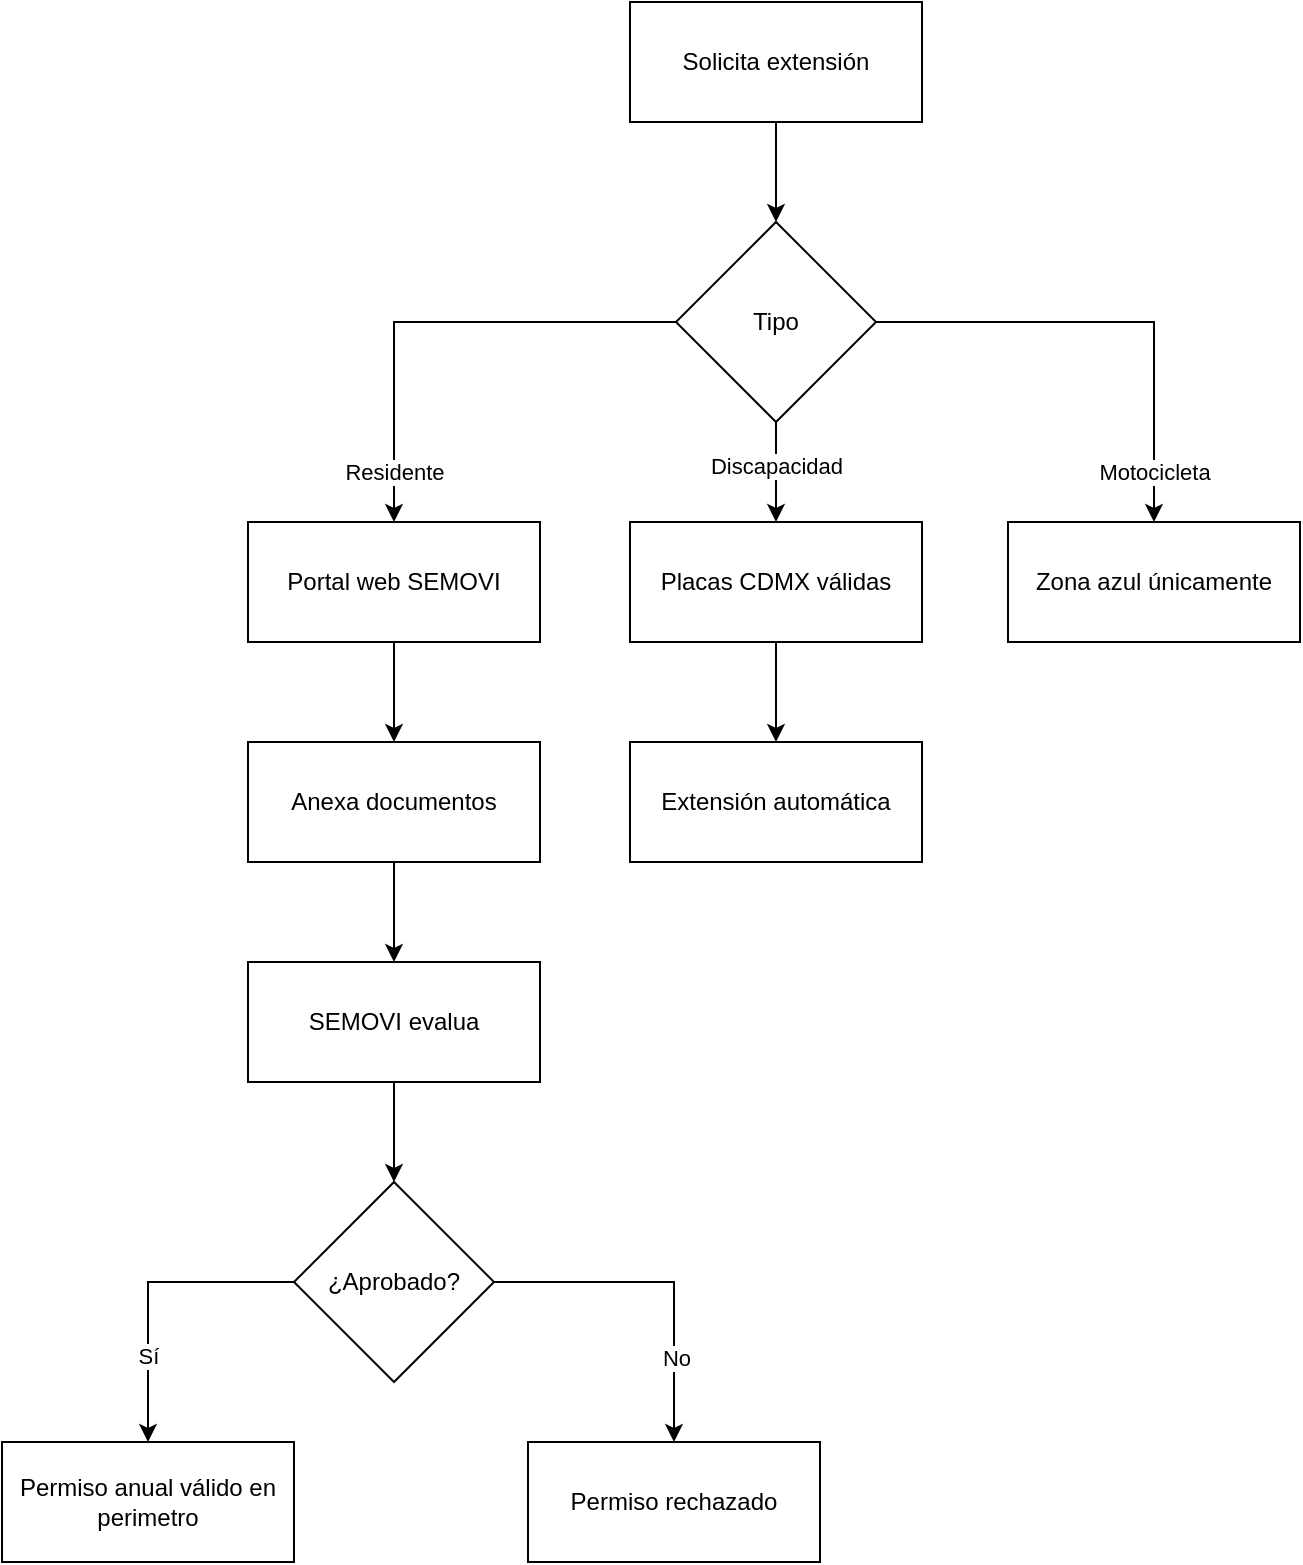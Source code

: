 <mxfile version="28.2.4">
  <diagram name="Página-1" id="UT_l-iig5S8QLGLf5QIV">
    <mxGraphModel grid="1" page="1" gridSize="10" guides="1" tooltips="1" connect="1" arrows="1" fold="1" pageScale="1" pageWidth="827" pageHeight="1169" math="0" shadow="0">
      <root>
        <mxCell id="0" />
        <mxCell id="1" parent="0" />
        <mxCell id="2rXQm52uxJY04BNXVRVj-3" style="edgeStyle=orthogonalEdgeStyle;rounded=0;orthogonalLoop=1;jettySize=auto;html=1;exitX=0.5;exitY=1;exitDx=0;exitDy=0;entryX=0.5;entryY=0;entryDx=0;entryDy=0;" edge="1" parent="1" source="2rXQm52uxJY04BNXVRVj-1" target="2rXQm52uxJY04BNXVRVj-2">
          <mxGeometry relative="1" as="geometry" />
        </mxCell>
        <mxCell id="2rXQm52uxJY04BNXVRVj-1" value="Solicita extensión" style="rounded=0;whiteSpace=wrap;html=1;" vertex="1" parent="1">
          <mxGeometry x="341" y="150" width="146" height="60" as="geometry" />
        </mxCell>
        <mxCell id="2rXQm52uxJY04BNXVRVj-7" style="edgeStyle=orthogonalEdgeStyle;rounded=0;orthogonalLoop=1;jettySize=auto;html=1;exitX=0.5;exitY=1;exitDx=0;exitDy=0;entryX=0.5;entryY=0;entryDx=0;entryDy=0;" edge="1" parent="1" source="2rXQm52uxJY04BNXVRVj-2" target="2rXQm52uxJY04BNXVRVj-4">
          <mxGeometry relative="1" as="geometry" />
        </mxCell>
        <mxCell id="2rXQm52uxJY04BNXVRVj-10" value="Discapacidad" style="edgeLabel;html=1;align=center;verticalAlign=middle;resizable=0;points=[];" connectable="0" vertex="1" parent="2rXQm52uxJY04BNXVRVj-7">
          <mxGeometry x="-0.12" relative="1" as="geometry">
            <mxPoint as="offset" />
          </mxGeometry>
        </mxCell>
        <mxCell id="2rXQm52uxJY04BNXVRVj-8" style="edgeStyle=orthogonalEdgeStyle;rounded=0;orthogonalLoop=1;jettySize=auto;html=1;exitX=0;exitY=0.5;exitDx=0;exitDy=0;entryX=0.5;entryY=0;entryDx=0;entryDy=0;" edge="1" parent="1" source="2rXQm52uxJY04BNXVRVj-2" target="2rXQm52uxJY04BNXVRVj-5">
          <mxGeometry relative="1" as="geometry" />
        </mxCell>
        <mxCell id="2rXQm52uxJY04BNXVRVj-11" value="Residente" style="edgeLabel;html=1;align=center;verticalAlign=middle;resizable=0;points=[];" connectable="0" vertex="1" parent="2rXQm52uxJY04BNXVRVj-8">
          <mxGeometry x="0.792" relative="1" as="geometry">
            <mxPoint as="offset" />
          </mxGeometry>
        </mxCell>
        <mxCell id="2rXQm52uxJY04BNXVRVj-9" style="edgeStyle=orthogonalEdgeStyle;rounded=0;orthogonalLoop=1;jettySize=auto;html=1;exitX=1;exitY=0.5;exitDx=0;exitDy=0;entryX=0.5;entryY=0;entryDx=0;entryDy=0;" edge="1" parent="1" source="2rXQm52uxJY04BNXVRVj-2" target="2rXQm52uxJY04BNXVRVj-6">
          <mxGeometry relative="1" as="geometry" />
        </mxCell>
        <mxCell id="2rXQm52uxJY04BNXVRVj-12" value="Motocicleta" style="edgeLabel;html=1;align=center;verticalAlign=middle;resizable=0;points=[];" connectable="0" vertex="1" parent="2rXQm52uxJY04BNXVRVj-9">
          <mxGeometry x="0.791" relative="1" as="geometry">
            <mxPoint as="offset" />
          </mxGeometry>
        </mxCell>
        <mxCell id="2rXQm52uxJY04BNXVRVj-2" value="Tipo" style="rhombus;whiteSpace=wrap;html=1;" vertex="1" parent="1">
          <mxGeometry x="364" y="260" width="100" height="100" as="geometry" />
        </mxCell>
        <mxCell id="2rXQm52uxJY04BNXVRVj-14" style="edgeStyle=orthogonalEdgeStyle;rounded=0;orthogonalLoop=1;jettySize=auto;html=1;exitX=0.5;exitY=1;exitDx=0;exitDy=0;entryX=0.5;entryY=0;entryDx=0;entryDy=0;" edge="1" parent="1" source="2rXQm52uxJY04BNXVRVj-4" target="2rXQm52uxJY04BNXVRVj-13">
          <mxGeometry relative="1" as="geometry" />
        </mxCell>
        <mxCell id="2rXQm52uxJY04BNXVRVj-4" value="Placas CDMX válidas" style="rounded=0;whiteSpace=wrap;html=1;" vertex="1" parent="1">
          <mxGeometry x="341" y="410" width="146" height="60" as="geometry" />
        </mxCell>
        <mxCell id="2rXQm52uxJY04BNXVRVj-16" style="edgeStyle=orthogonalEdgeStyle;rounded=0;orthogonalLoop=1;jettySize=auto;html=1;exitX=0.5;exitY=1;exitDx=0;exitDy=0;entryX=0.5;entryY=0;entryDx=0;entryDy=0;" edge="1" parent="1" source="2rXQm52uxJY04BNXVRVj-5" target="2rXQm52uxJY04BNXVRVj-15">
          <mxGeometry relative="1" as="geometry" />
        </mxCell>
        <mxCell id="2rXQm52uxJY04BNXVRVj-5" value="Portal web SEMOVI" style="rounded=0;whiteSpace=wrap;html=1;" vertex="1" parent="1">
          <mxGeometry x="150" y="410" width="146" height="60" as="geometry" />
        </mxCell>
        <mxCell id="2rXQm52uxJY04BNXVRVj-6" value="Zona azul únicamente" style="rounded=0;whiteSpace=wrap;html=1;" vertex="1" parent="1">
          <mxGeometry x="530" y="410" width="146" height="60" as="geometry" />
        </mxCell>
        <mxCell id="2rXQm52uxJY04BNXVRVj-13" value="Extensión automática" style="rounded=0;whiteSpace=wrap;html=1;" vertex="1" parent="1">
          <mxGeometry x="341" y="520" width="146" height="60" as="geometry" />
        </mxCell>
        <mxCell id="2rXQm52uxJY04BNXVRVj-19" style="edgeStyle=orthogonalEdgeStyle;rounded=0;orthogonalLoop=1;jettySize=auto;html=1;exitX=0.5;exitY=1;exitDx=0;exitDy=0;entryX=0.5;entryY=0;entryDx=0;entryDy=0;" edge="1" parent="1" source="2rXQm52uxJY04BNXVRVj-15" target="2rXQm52uxJY04BNXVRVj-17">
          <mxGeometry relative="1" as="geometry" />
        </mxCell>
        <mxCell id="2rXQm52uxJY04BNXVRVj-15" value="Anexa documentos" style="rounded=0;whiteSpace=wrap;html=1;" vertex="1" parent="1">
          <mxGeometry x="150" y="520" width="146" height="60" as="geometry" />
        </mxCell>
        <mxCell id="2rXQm52uxJY04BNXVRVj-20" style="edgeStyle=orthogonalEdgeStyle;rounded=0;orthogonalLoop=1;jettySize=auto;html=1;exitX=0.5;exitY=1;exitDx=0;exitDy=0;entryX=0.5;entryY=0;entryDx=0;entryDy=0;" edge="1" parent="1" source="2rXQm52uxJY04BNXVRVj-17" target="2rXQm52uxJY04BNXVRVj-18">
          <mxGeometry relative="1" as="geometry" />
        </mxCell>
        <mxCell id="2rXQm52uxJY04BNXVRVj-17" value="SEMOVI evalua" style="rounded=0;whiteSpace=wrap;html=1;" vertex="1" parent="1">
          <mxGeometry x="150" y="630" width="146" height="60" as="geometry" />
        </mxCell>
        <mxCell id="2rXQm52uxJY04BNXVRVj-23" style="edgeStyle=orthogonalEdgeStyle;rounded=0;orthogonalLoop=1;jettySize=auto;html=1;exitX=0;exitY=0.5;exitDx=0;exitDy=0;entryX=0.5;entryY=0;entryDx=0;entryDy=0;" edge="1" parent="1" source="2rXQm52uxJY04BNXVRVj-18" target="2rXQm52uxJY04BNXVRVj-21">
          <mxGeometry relative="1" as="geometry" />
        </mxCell>
        <mxCell id="2rXQm52uxJY04BNXVRVj-25" value="Sí" style="edgeLabel;html=1;align=center;verticalAlign=middle;resizable=0;points=[];" connectable="0" vertex="1" parent="2rXQm52uxJY04BNXVRVj-23">
          <mxGeometry x="0.418" relative="1" as="geometry">
            <mxPoint y="1" as="offset" />
          </mxGeometry>
        </mxCell>
        <mxCell id="2rXQm52uxJY04BNXVRVj-24" style="edgeStyle=orthogonalEdgeStyle;rounded=0;orthogonalLoop=1;jettySize=auto;html=1;exitX=1;exitY=0.5;exitDx=0;exitDy=0;entryX=0.5;entryY=0;entryDx=0;entryDy=0;" edge="1" parent="1" source="2rXQm52uxJY04BNXVRVj-18" target="2rXQm52uxJY04BNXVRVj-22">
          <mxGeometry relative="1" as="geometry" />
        </mxCell>
        <mxCell id="2rXQm52uxJY04BNXVRVj-26" value="No" style="edgeLabel;html=1;align=center;verticalAlign=middle;resizable=0;points=[];" connectable="0" vertex="1" parent="2rXQm52uxJY04BNXVRVj-24">
          <mxGeometry x="0.488" y="1" relative="1" as="geometry">
            <mxPoint y="1" as="offset" />
          </mxGeometry>
        </mxCell>
        <mxCell id="2rXQm52uxJY04BNXVRVj-18" value="¿Aprobado?" style="rhombus;whiteSpace=wrap;html=1;" vertex="1" parent="1">
          <mxGeometry x="173" y="740" width="100" height="100" as="geometry" />
        </mxCell>
        <mxCell id="2rXQm52uxJY04BNXVRVj-21" value="Permiso anual válido en perimetro" style="rounded=0;whiteSpace=wrap;html=1;" vertex="1" parent="1">
          <mxGeometry x="27" y="870" width="146" height="60" as="geometry" />
        </mxCell>
        <mxCell id="2rXQm52uxJY04BNXVRVj-22" value="Permiso rechazado" style="rounded=0;whiteSpace=wrap;html=1;" vertex="1" parent="1">
          <mxGeometry x="290" y="870" width="146" height="60" as="geometry" />
        </mxCell>
      </root>
    </mxGraphModel>
  </diagram>
</mxfile>
